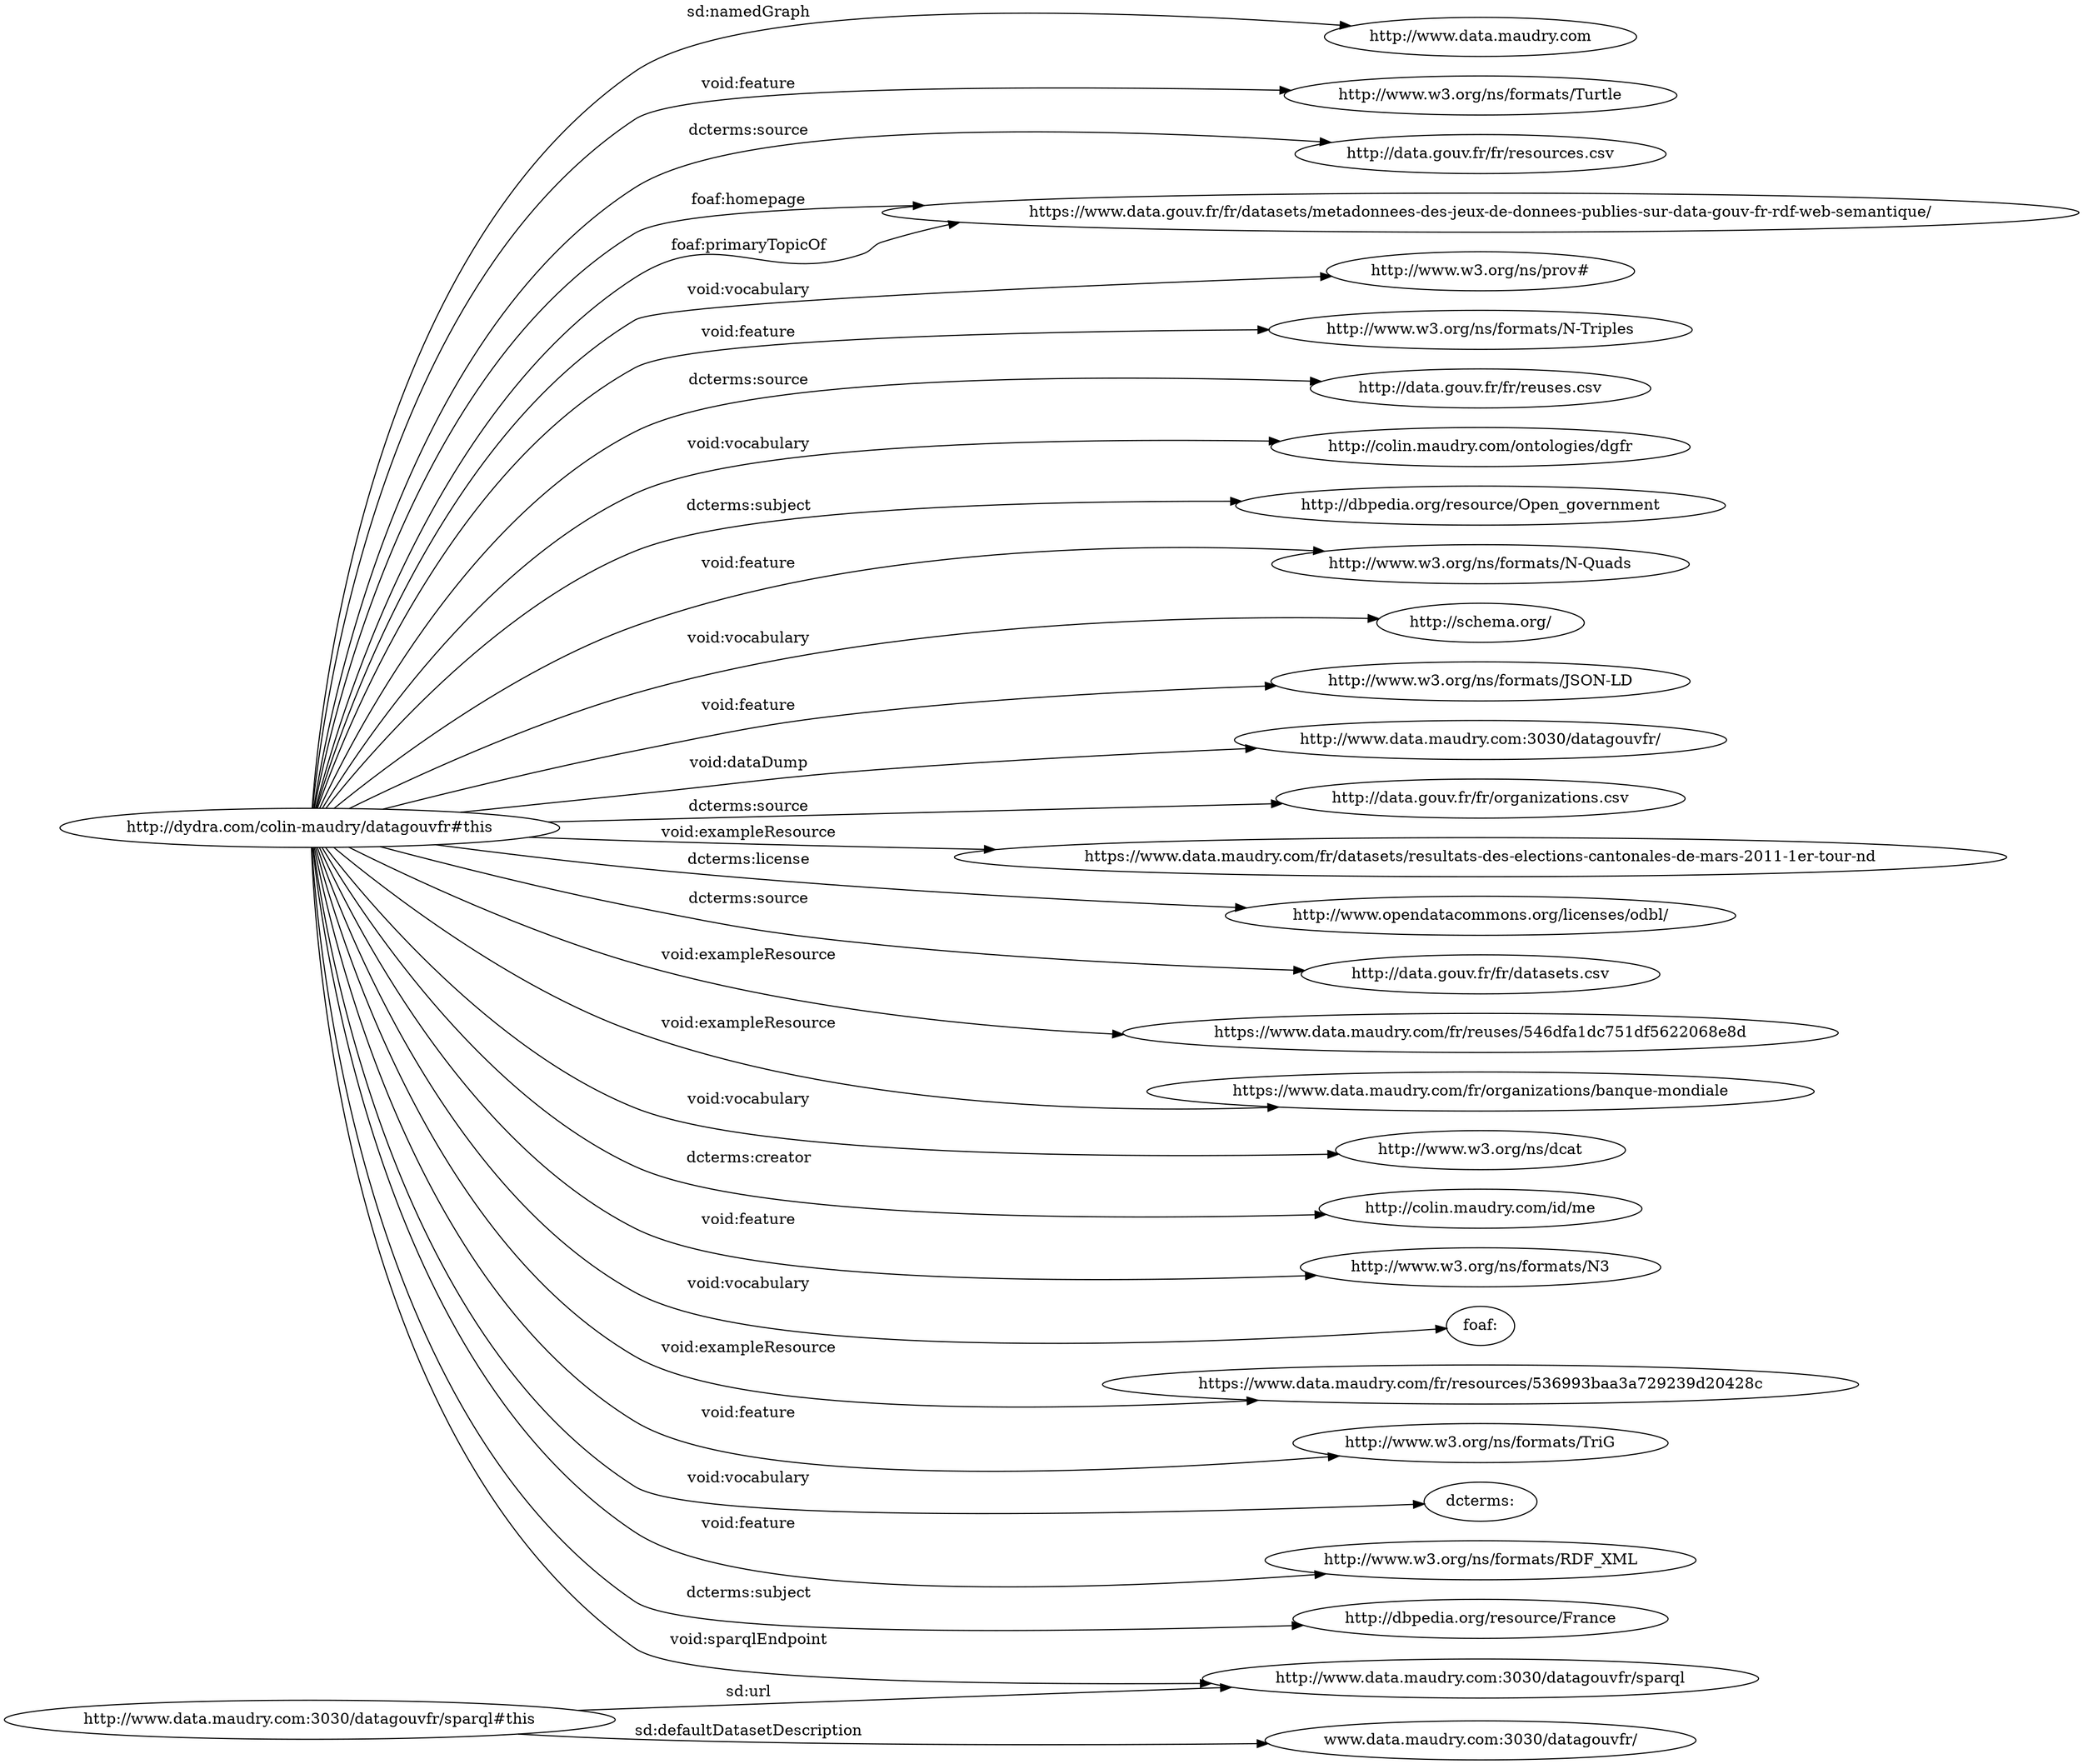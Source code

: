 digraph ar2dtool_diagram { 
rankdir=LR;
size="1501"
	"http://dydra.com/colin-maudry/datagouvfr#this" -> "http://data.gouv.fr/fr/resources.csv" [ label = "dcterms:source" ];
	"http://dydra.com/colin-maudry/datagouvfr#this" -> "https://www.data.gouv.fr/fr/datasets/metadonnees-des-jeux-de-donnees-publies-sur-data-gouv-fr-rdf-web-semantique/" [ label = "foaf:homepage" ];
	"http://dydra.com/colin-maudry/datagouvfr#this" -> "http://www.w3.org/ns/prov#" [ label = "void:vocabulary" ];
	"http://dydra.com/colin-maudry/datagouvfr#this" -> "http://www.w3.org/ns/formats/N-Triples" [ label = "void:feature" ];
	"http://dydra.com/colin-maudry/datagouvfr#this" -> "http://data.gouv.fr/fr/reuses.csv" [ label = "dcterms:source" ];
	"http://dydra.com/colin-maudry/datagouvfr#this" -> "http://colin.maudry.com/ontologies/dgfr" [ label = "void:vocabulary" ];
	"http://dydra.com/colin-maudry/datagouvfr#this" -> "http://dbpedia.org/resource/Open_government" [ label = "dcterms:subject" ];
	"http://dydra.com/colin-maudry/datagouvfr#this" -> "http://www.w3.org/ns/formats/N-Quads" [ label = "void:feature" ];
	"http://dydra.com/colin-maudry/datagouvfr#this" -> "http://schema.org/" [ label = "void:vocabulary" ];
	"http://dydra.com/colin-maudry/datagouvfr#this" -> "http://www.w3.org/ns/formats/JSON-LD" [ label = "void:feature" ];
	"http://dydra.com/colin-maudry/datagouvfr#this" -> "http://www.data.maudry.com:3030/datagouvfr/" [ label = "void:dataDump" ];
	"http://dydra.com/colin-maudry/datagouvfr#this" -> "http://data.gouv.fr/fr/organizations.csv" [ label = "dcterms:source" ];
	"http://dydra.com/colin-maudry/datagouvfr#this" -> "https://www.data.maudry.com/fr/datasets/resultats-des-elections-cantonales-de-mars-2011-1er-tour-nd" [ label = "void:exampleResource" ];
	"http://dydra.com/colin-maudry/datagouvfr#this" -> "http://www.opendatacommons.org/licenses/odbl/" [ label = "dcterms:license" ];
	"http://dydra.com/colin-maudry/datagouvfr#this" -> "http://data.gouv.fr/fr/datasets.csv" [ label = "dcterms:source" ];
	"http://dydra.com/colin-maudry/datagouvfr#this" -> "https://www.data.gouv.fr/fr/datasets/metadonnees-des-jeux-de-donnees-publies-sur-data-gouv-fr-rdf-web-semantique/" [ label = "foaf:primaryTopicOf" ];
	"http://dydra.com/colin-maudry/datagouvfr#this" -> "https://www.data.maudry.com/fr/reuses/546dfa1dc751df5622068e8d" [ label = "void:exampleResource" ];
	"http://dydra.com/colin-maudry/datagouvfr#this" -> "https://www.data.maudry.com/fr/organizations/banque-mondiale" [ label = "void:exampleResource" ];
	"http://dydra.com/colin-maudry/datagouvfr#this" -> "http://www.w3.org/ns/dcat" [ label = "void:vocabulary" ];
	"http://dydra.com/colin-maudry/datagouvfr#this" -> "http://colin.maudry.com/id/me" [ label = "dcterms:creator" ];
	"http://dydra.com/colin-maudry/datagouvfr#this" -> "http://www.w3.org/ns/formats/N3" [ label = "void:feature" ];
	"http://dydra.com/colin-maudry/datagouvfr#this" -> "foaf:" [ label = "void:vocabulary" ];
	"http://dydra.com/colin-maudry/datagouvfr#this" -> "https://www.data.maudry.com/fr/resources/536993baa3a729239d20428c" [ label = "void:exampleResource" ];
	"http://dydra.com/colin-maudry/datagouvfr#this" -> "http://www.data.maudry.com:3030/datagouvfr/sparql" [ label = "void:sparqlEndpoint" ];
	"http://dydra.com/colin-maudry/datagouvfr#this" -> "http://www.w3.org/ns/formats/TriG" [ label = "void:feature" ];
	"http://dydra.com/colin-maudry/datagouvfr#this" -> "dcterms:" [ label = "void:vocabulary" ];
	"http://dydra.com/colin-maudry/datagouvfr#this" -> "http://www.w3.org/ns/formats/RDF_XML" [ label = "void:feature" ];
	"http://dydra.com/colin-maudry/datagouvfr#this" -> "http://dbpedia.org/resource/France" [ label = "dcterms:subject" ];
	"http://dydra.com/colin-maudry/datagouvfr#this" -> "http://www.data.maudry.com" [ label = "sd:namedGraph" ];
	"http://dydra.com/colin-maudry/datagouvfr#this" -> "http://www.w3.org/ns/formats/Turtle" [ label = "void:feature" ];
	"http://www.data.maudry.com:3030/datagouvfr/sparql#this" -> "www.data.maudry.com:3030/datagouvfr/" [ label = "sd:defaultDatasetDescription" ];
	"http://www.data.maudry.com:3030/datagouvfr/sparql#this" -> "http://www.data.maudry.com:3030/datagouvfr/sparql" [ label = "sd:url" ];

}

